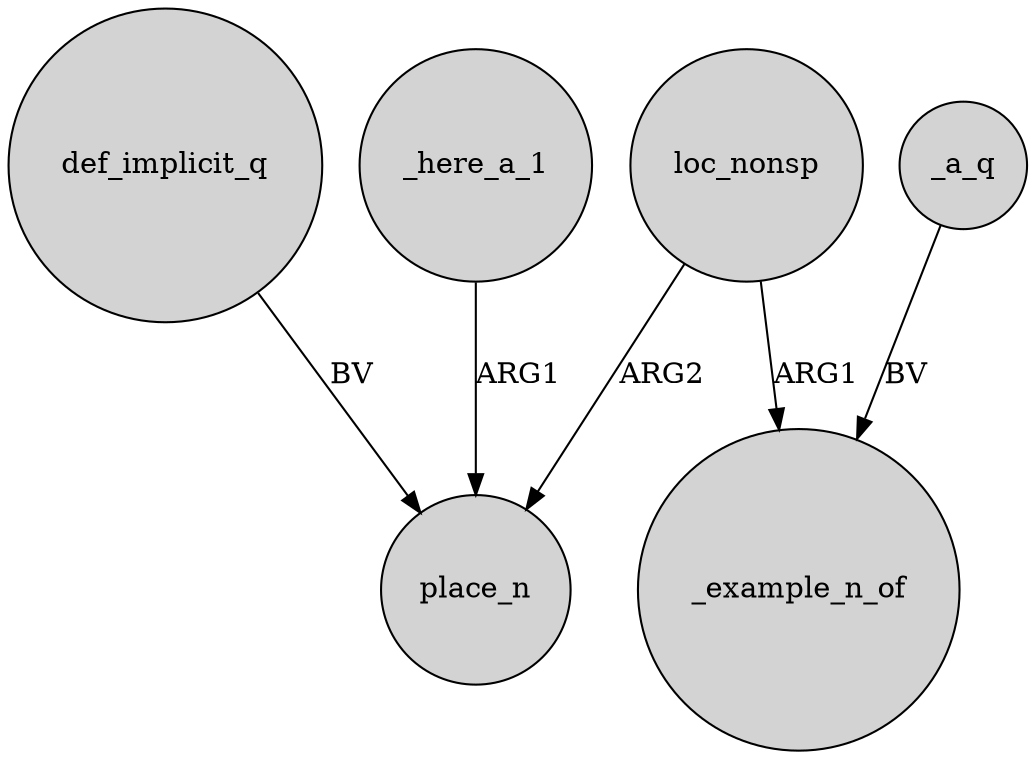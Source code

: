 digraph {
	node [shape=circle style=filled]
	loc_nonsp -> place_n [label=ARG2]
	_a_q -> _example_n_of [label=BV]
	def_implicit_q -> place_n [label=BV]
	_here_a_1 -> place_n [label=ARG1]
	loc_nonsp -> _example_n_of [label=ARG1]
}
